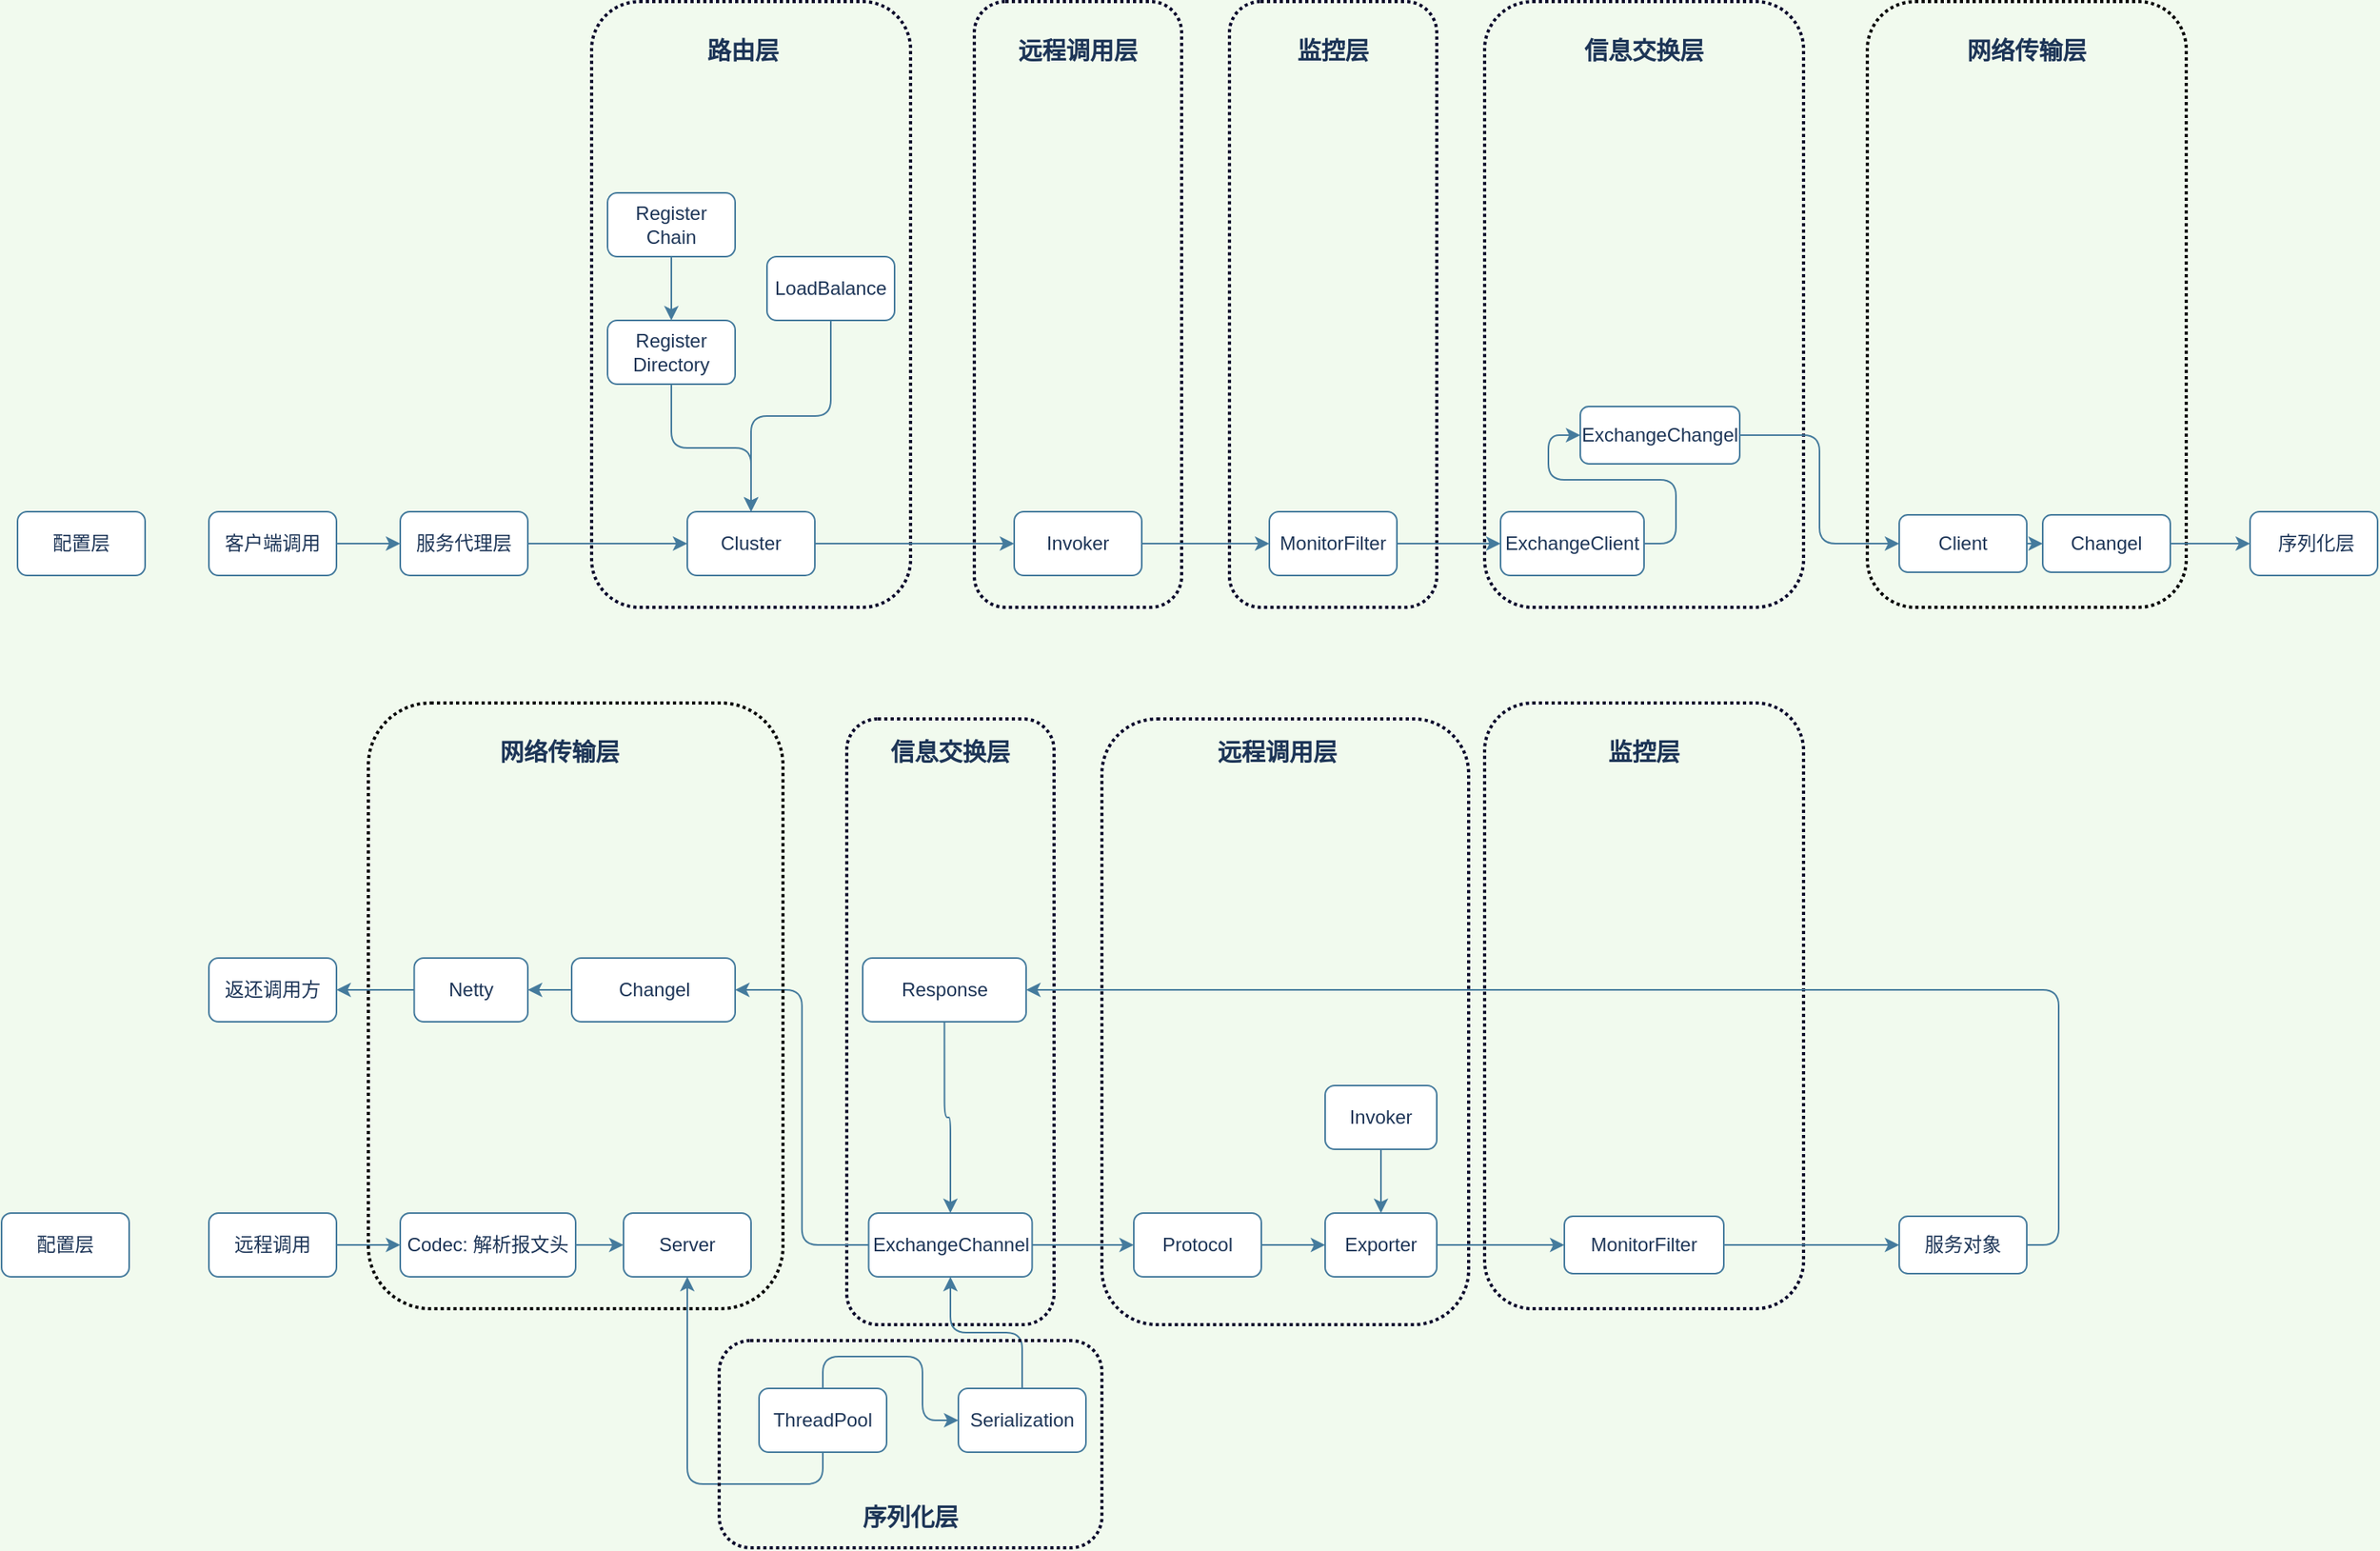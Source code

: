 <mxfile version="14.2.4" type="embed">
    <diagram id="RK1u_0dlbiyMx5l3aT_z" name="Page-1">
        <mxGraphModel dx="1374" dy="790" grid="1" gridSize="10" guides="1" tooltips="1" connect="1" arrows="1" fold="1" page="1" pageScale="1" pageWidth="1169" pageHeight="827" background="#F1FAEE" math="0" shadow="0">
            <root>
                <mxCell id="0"/>
                <mxCell id="1" parent="0"/>
                <mxCell id="3" value="配置层" style="rounded=1;whiteSpace=wrap;html=1;sketch=0;strokeColor=#457B9D;fontColor=#1D3557;fillColor=#FFFFFF;" vertex="1" parent="1">
                    <mxGeometry x="40" y="480" width="80" height="40" as="geometry"/>
                </mxCell>
                <mxCell id="6" value="" style="edgeStyle=orthogonalEdgeStyle;curved=0;rounded=1;sketch=0;orthogonalLoop=1;jettySize=auto;html=1;strokeColor=#457B9D;fillColor=#A8DADC;fontColor=#1D3557;entryX=0;entryY=0.5;entryDx=0;entryDy=0;" edge="1" parent="1" source="4" target="7">
                    <mxGeometry relative="1" as="geometry">
                        <mxPoint x="300" y="500" as="targetPoint"/>
                    </mxGeometry>
                </mxCell>
                <mxCell id="4" value="客户端调用" style="rounded=1;whiteSpace=wrap;html=1;sketch=0;strokeColor=#457B9D;fontColor=#1D3557;fillColor=#FFFFFF;" vertex="1" parent="1">
                    <mxGeometry x="160" y="480" width="80" height="40" as="geometry"/>
                </mxCell>
                <mxCell id="16" value="" style="edgeStyle=orthogonalEdgeStyle;curved=0;rounded=1;sketch=0;orthogonalLoop=1;jettySize=auto;html=1;strokeColor=#457B9D;fillColor=#A8DADC;fontColor=#1D3557;entryX=0;entryY=0.5;entryDx=0;entryDy=0;" edge="1" parent="1" source="7" target="15">
                    <mxGeometry relative="1" as="geometry">
                        <Array as="points"/>
                    </mxGeometry>
                </mxCell>
                <mxCell id="7" value="服务代理层" style="rounded=1;whiteSpace=wrap;html=1;sketch=0;strokeColor=#457B9D;fontColor=#1D3557;fillColor=#FFFFFF;" vertex="1" parent="1">
                    <mxGeometry x="280" y="480" width="80" height="40" as="geometry"/>
                </mxCell>
                <mxCell id="8" value="" style="whiteSpace=wrap;html=1;rounded=1;fillColor=none;sketch=0;strokeColor=#06052A;strokeWidth=2;dashed=1;dashPattern=1 1;" vertex="1" parent="1">
                    <mxGeometry x="400" y="160" width="200" height="380" as="geometry"/>
                </mxCell>
                <mxCell id="10" value="" style="whiteSpace=wrap;html=1;rounded=1;fillColor=none;sketch=0;strokeWidth=2;strokeColor=#06052A;dashed=1;dashPattern=1 1;" vertex="1" parent="1">
                    <mxGeometry x="640" y="160" width="130" height="380" as="geometry"/>
                </mxCell>
                <mxCell id="11" value="" style="whiteSpace=wrap;html=1;rounded=1;fillColor=none;sketch=0;strokeColor=#06052A;strokeWidth=2;dashed=1;dashPattern=1 1;" vertex="1" parent="1">
                    <mxGeometry x="800" y="160" width="130" height="380" as="geometry"/>
                </mxCell>
                <mxCell id="12" value="" style="whiteSpace=wrap;html=1;rounded=1;fillColor=none;sketch=0;strokeColor=#06052A;strokeWidth=2;dashed=1;dashPattern=1 1;" vertex="1" parent="1">
                    <mxGeometry x="960" y="160" width="200" height="380" as="geometry"/>
                </mxCell>
                <mxCell id="13" value="" style="whiteSpace=wrap;html=1;rounded=1;fillColor=none;sketch=0;strokeColor=#000000;strokeWidth=2;dashed=1;dashPattern=1 1;" vertex="1" parent="1">
                    <mxGeometry x="1200" y="160" width="200" height="380" as="geometry"/>
                </mxCell>
                <mxCell id="14" value="&amp;nbsp;序列化层" style="rounded=1;whiteSpace=wrap;html=1;sketch=0;strokeColor=#457B9D;fontColor=#1D3557;fillColor=#FFFFFF;" vertex="1" parent="1">
                    <mxGeometry x="1440" y="480" width="80" height="40" as="geometry"/>
                </mxCell>
                <mxCell id="27" value="" style="edgeStyle=orthogonalEdgeStyle;curved=0;rounded=1;sketch=0;orthogonalLoop=1;jettySize=auto;html=1;strokeColor=#457B9D;fillColor=#A8DADC;fontColor=#1D3557;entryX=0;entryY=0.5;entryDx=0;entryDy=0;" edge="1" parent="1" source="15" target="23">
                    <mxGeometry relative="1" as="geometry"/>
                </mxCell>
                <mxCell id="15" value="Cluster" style="rounded=1;whiteSpace=wrap;html=1;sketch=0;strokeColor=#457B9D;fontColor=#1D3557;fillColor=#FFFFFF;" vertex="1" parent="1">
                    <mxGeometry x="460" y="480" width="80" height="40" as="geometry"/>
                </mxCell>
                <mxCell id="20" style="edgeStyle=orthogonalEdgeStyle;curved=0;rounded=1;sketch=0;orthogonalLoop=1;jettySize=auto;html=1;exitX=0.5;exitY=1;exitDx=0;exitDy=0;entryX=0.5;entryY=0;entryDx=0;entryDy=0;strokeColor=#457B9D;fillColor=#A8DADC;fontColor=#1D3557;" edge="1" parent="1" source="17" target="18">
                    <mxGeometry relative="1" as="geometry"/>
                </mxCell>
                <mxCell id="17" value="Register Chain" style="rounded=1;whiteSpace=wrap;html=1;sketch=0;strokeColor=#457B9D;fontColor=#1D3557;fillColor=#FFFFFF;" vertex="1" parent="1">
                    <mxGeometry x="410" y="280" width="80" height="40" as="geometry"/>
                </mxCell>
                <mxCell id="21" style="edgeStyle=orthogonalEdgeStyle;curved=0;rounded=1;sketch=0;orthogonalLoop=1;jettySize=auto;html=1;exitX=0.5;exitY=1;exitDx=0;exitDy=0;strokeColor=#457B9D;fillColor=#A8DADC;fontColor=#1D3557;" edge="1" parent="1" source="18" target="15">
                    <mxGeometry relative="1" as="geometry"/>
                </mxCell>
                <mxCell id="18" value="Register Directory" style="rounded=1;whiteSpace=wrap;html=1;sketch=0;strokeColor=#457B9D;fontColor=#1D3557;fillColor=#FFFFFF;" vertex="1" parent="1">
                    <mxGeometry x="410" y="360" width="80" height="40" as="geometry"/>
                </mxCell>
                <mxCell id="22" style="edgeStyle=orthogonalEdgeStyle;curved=0;rounded=1;sketch=0;orthogonalLoop=1;jettySize=auto;html=1;strokeColor=#457B9D;fillColor=#A8DADC;fontColor=#1D3557;" edge="1" parent="1" source="19" target="15">
                    <mxGeometry relative="1" as="geometry"/>
                </mxCell>
                <mxCell id="19" value="LoadBalance" style="rounded=1;whiteSpace=wrap;html=1;sketch=0;strokeColor=#457B9D;fontColor=#1D3557;fillColor=#FFFFFF;" vertex="1" parent="1">
                    <mxGeometry x="510" y="320" width="80" height="40" as="geometry"/>
                </mxCell>
                <mxCell id="29" style="edgeStyle=orthogonalEdgeStyle;curved=0;rounded=1;sketch=0;orthogonalLoop=1;jettySize=auto;html=1;exitX=1;exitY=0.5;exitDx=0;exitDy=0;entryX=0;entryY=0.5;entryDx=0;entryDy=0;strokeColor=#457B9D;fillColor=#A8DADC;fontColor=#1D3557;" edge="1" parent="1" source="23" target="28">
                    <mxGeometry relative="1" as="geometry"/>
                </mxCell>
                <mxCell id="23" value="Invoker" style="rounded=1;whiteSpace=wrap;html=1;sketch=0;strokeColor=#457B9D;fontColor=#1D3557;fillColor=#FFFFFF;" vertex="1" parent="1">
                    <mxGeometry x="665" y="480" width="80" height="40" as="geometry"/>
                </mxCell>
                <mxCell id="24" value="&lt;b&gt;&lt;font style=&quot;font-size: 15px&quot;&gt;路由层&lt;/font&gt;&lt;/b&gt;" style="text;html=1;strokeColor=none;fillColor=none;align=center;verticalAlign=middle;whiteSpace=wrap;rounded=0;dashed=1;dashPattern=1 1;sketch=0;fontColor=#1D3557;" vertex="1" parent="1">
                    <mxGeometry x="470" y="180" width="50" height="20" as="geometry"/>
                </mxCell>
                <mxCell id="25" value="&lt;b&gt;&lt;font style=&quot;font-size: 15px&quot;&gt;远程调用层&lt;/font&gt;&lt;/b&gt;" style="text;html=1;strokeColor=none;fillColor=none;align=center;verticalAlign=middle;whiteSpace=wrap;rounded=0;dashed=1;dashPattern=1 1;sketch=0;fontColor=#1D3557;" vertex="1" parent="1">
                    <mxGeometry x="665" y="180" width="80" height="20" as="geometry"/>
                </mxCell>
                <mxCell id="26" value="&lt;b&gt;&lt;font style=&quot;font-size: 15px&quot;&gt;监控层&lt;/font&gt;&lt;/b&gt;" style="text;html=1;strokeColor=none;fillColor=none;align=center;verticalAlign=middle;whiteSpace=wrap;rounded=0;dashed=1;dashPattern=1 1;sketch=0;fontColor=#1D3557;" vertex="1" parent="1">
                    <mxGeometry x="825" y="180" width="80" height="20" as="geometry"/>
                </mxCell>
                <mxCell id="32" style="edgeStyle=orthogonalEdgeStyle;curved=0;rounded=1;sketch=0;orthogonalLoop=1;jettySize=auto;html=1;exitX=1;exitY=0.5;exitDx=0;exitDy=0;entryX=0;entryY=0.5;entryDx=0;entryDy=0;strokeColor=#457B9D;fillColor=#A8DADC;fontColor=#1D3557;" edge="1" parent="1" source="28" target="31">
                    <mxGeometry relative="1" as="geometry"/>
                </mxCell>
                <mxCell id="28" value="MonitorFilter" style="rounded=1;whiteSpace=wrap;html=1;sketch=0;strokeColor=#457B9D;fontColor=#1D3557;fillColor=#FFFFFF;" vertex="1" parent="1">
                    <mxGeometry x="825" y="480" width="80" height="40" as="geometry"/>
                </mxCell>
                <mxCell id="30" value="&lt;span style=&quot;font-size: 15px&quot;&gt;&lt;b&gt;信息交换层&lt;/b&gt;&lt;/span&gt;" style="text;html=1;strokeColor=none;fillColor=none;align=center;verticalAlign=middle;whiteSpace=wrap;rounded=0;dashed=1;dashPattern=1 1;sketch=0;fontColor=#1D3557;" vertex="1" parent="1">
                    <mxGeometry x="1020" y="180" width="80" height="20" as="geometry"/>
                </mxCell>
                <mxCell id="35" style="edgeStyle=orthogonalEdgeStyle;curved=0;rounded=1;sketch=0;orthogonalLoop=1;jettySize=auto;html=1;exitX=1;exitY=0.5;exitDx=0;exitDy=0;strokeColor=#457B9D;fillColor=#A8DADC;fontColor=#1D3557;entryX=0;entryY=0.5;entryDx=0;entryDy=0;" edge="1" parent="1" source="31" target="33">
                    <mxGeometry relative="1" as="geometry"/>
                </mxCell>
                <mxCell id="31" value="ExchangeClient" style="rounded=1;whiteSpace=wrap;html=1;sketch=0;strokeColor=#457B9D;fontColor=#1D3557;fillColor=#FFFFFF;" vertex="1" parent="1">
                    <mxGeometry x="970" y="480" width="90" height="40" as="geometry"/>
                </mxCell>
                <mxCell id="38" style="edgeStyle=orthogonalEdgeStyle;curved=0;rounded=1;sketch=0;orthogonalLoop=1;jettySize=auto;html=1;exitX=1;exitY=0.5;exitDx=0;exitDy=0;entryX=0;entryY=0.5;entryDx=0;entryDy=0;strokeColor=#457B9D;fillColor=#A8DADC;fontColor=#1D3557;" edge="1" parent="1" source="33" target="37">
                    <mxGeometry relative="1" as="geometry"/>
                </mxCell>
                <mxCell id="33" value="ExchangeChangel" style="rounded=1;whiteSpace=wrap;html=1;sketch=0;strokeColor=#457B9D;fontColor=#1D3557;fillColor=#FFFFFF;" vertex="1" parent="1">
                    <mxGeometry x="1020" y="414" width="100" height="36" as="geometry"/>
                </mxCell>
                <mxCell id="36" value="&lt;span style=&quot;font-size: 15px&quot;&gt;&lt;b&gt;网络传输层&lt;/b&gt;&lt;/span&gt;" style="text;html=1;strokeColor=none;fillColor=none;align=center;verticalAlign=middle;whiteSpace=wrap;rounded=0;dashed=1;dashPattern=1 1;sketch=0;fontColor=#1D3557;" vertex="1" parent="1">
                    <mxGeometry x="1260" y="180" width="80" height="20" as="geometry"/>
                </mxCell>
                <mxCell id="40" style="edgeStyle=orthogonalEdgeStyle;curved=0;rounded=1;sketch=0;orthogonalLoop=1;jettySize=auto;html=1;exitX=1;exitY=0.5;exitDx=0;exitDy=0;entryX=0;entryY=0.5;entryDx=0;entryDy=0;strokeColor=#457B9D;fillColor=#A8DADC;fontColor=#1D3557;" edge="1" parent="1" source="37" target="39">
                    <mxGeometry relative="1" as="geometry"/>
                </mxCell>
                <mxCell id="37" value="Client" style="rounded=1;whiteSpace=wrap;html=1;sketch=0;strokeColor=#457B9D;fontColor=#1D3557;fillColor=#FFFFFF;" vertex="1" parent="1">
                    <mxGeometry x="1220" y="482" width="80" height="36" as="geometry"/>
                </mxCell>
                <mxCell id="41" style="edgeStyle=orthogonalEdgeStyle;curved=0;rounded=1;sketch=0;orthogonalLoop=1;jettySize=auto;html=1;exitX=1;exitY=0.5;exitDx=0;exitDy=0;entryX=0;entryY=0.5;entryDx=0;entryDy=0;strokeColor=#457B9D;fillColor=#A8DADC;fontColor=#1D3557;" edge="1" parent="1" source="39" target="14">
                    <mxGeometry relative="1" as="geometry"/>
                </mxCell>
                <mxCell id="39" value="Changel" style="rounded=1;whiteSpace=wrap;html=1;sketch=0;strokeColor=#457B9D;fontColor=#1D3557;fillColor=#FFFFFF;" vertex="1" parent="1">
                    <mxGeometry x="1310" y="482" width="80" height="36" as="geometry"/>
                </mxCell>
                <mxCell id="79" style="edgeStyle=orthogonalEdgeStyle;curved=0;rounded=1;sketch=0;orthogonalLoop=1;jettySize=auto;html=1;exitX=1;exitY=0.5;exitDx=0;exitDy=0;strokeColor=#457B9D;fillColor=#A8DADC;fontColor=#1D3557;" edge="1" parent="1" source="43" target="45">
                    <mxGeometry relative="1" as="geometry"/>
                </mxCell>
                <mxCell id="43" value="远程调用" style="rounded=1;whiteSpace=wrap;html=1;sketch=0;strokeColor=#457B9D;fontColor=#1D3557;fillColor=#FFFFFF;" vertex="1" parent="1">
                    <mxGeometry x="160" y="920" width="80" height="40" as="geometry"/>
                </mxCell>
                <mxCell id="44" value="" style="edgeStyle=orthogonalEdgeStyle;curved=0;rounded=1;sketch=0;orthogonalLoop=1;jettySize=auto;html=1;strokeColor=#457B9D;fillColor=#A8DADC;fontColor=#1D3557;entryX=0;entryY=0.5;entryDx=0;entryDy=0;" edge="1" parent="1" source="45" target="53">
                    <mxGeometry relative="1" as="geometry">
                        <Array as="points"/>
                    </mxGeometry>
                </mxCell>
                <mxCell id="45" value="Codec: 解析报文头" style="rounded=1;whiteSpace=wrap;html=1;sketch=0;strokeColor=#457B9D;fontColor=#1D3557;fillColor=#FFFFFF;" vertex="1" parent="1">
                    <mxGeometry x="280" y="920" width="110" height="40" as="geometry"/>
                </mxCell>
                <mxCell id="47" value="" style="whiteSpace=wrap;html=1;rounded=1;fillColor=none;sketch=0;strokeWidth=2;strokeColor=#06052A;dashed=1;dashPattern=1 1;" vertex="1" parent="1">
                    <mxGeometry x="560" y="610" width="130" height="380" as="geometry"/>
                </mxCell>
                <mxCell id="48" value="" style="whiteSpace=wrap;html=1;rounded=1;fillColor=none;sketch=0;strokeColor=#06052A;strokeWidth=2;dashed=1;dashPattern=1 1;" vertex="1" parent="1">
                    <mxGeometry x="720" y="610" width="230" height="380" as="geometry"/>
                </mxCell>
                <mxCell id="49" value="" style="whiteSpace=wrap;html=1;rounded=1;fillColor=none;sketch=0;strokeColor=#06052A;strokeWidth=2;dashed=1;dashPattern=1 1;" vertex="1" parent="1">
                    <mxGeometry x="960" y="600" width="200" height="380" as="geometry"/>
                </mxCell>
                <mxCell id="53" value="Server" style="rounded=1;whiteSpace=wrap;html=1;sketch=0;strokeColor=#457B9D;fontColor=#1D3557;fillColor=#FFFFFF;" vertex="1" parent="1">
                    <mxGeometry x="420" y="920" width="80" height="40" as="geometry"/>
                </mxCell>
                <mxCell id="84" style="edgeStyle=orthogonalEdgeStyle;curved=0;rounded=1;sketch=0;orthogonalLoop=1;jettySize=auto;html=1;exitX=0.5;exitY=0;exitDx=0;exitDy=0;entryX=0.5;entryY=1;entryDx=0;entryDy=0;strokeColor=#457B9D;fillColor=#A8DADC;fontColor=#1D3557;" edge="1" parent="1" source="55" target="61">
                    <mxGeometry relative="1" as="geometry"/>
                </mxCell>
                <mxCell id="55" value="Serialization" style="rounded=1;whiteSpace=wrap;html=1;sketch=0;strokeColor=#457B9D;fontColor=#1D3557;fillColor=#FFFFFF;" vertex="1" parent="1">
                    <mxGeometry x="630" y="1030" width="80" height="40" as="geometry"/>
                </mxCell>
                <mxCell id="56" style="edgeStyle=orthogonalEdgeStyle;curved=0;rounded=1;sketch=0;orthogonalLoop=1;jettySize=auto;html=1;exitX=0.5;exitY=1;exitDx=0;exitDy=0;strokeColor=#457B9D;fillColor=#A8DADC;fontColor=#1D3557;" edge="1" parent="1" source="57" target="53">
                    <mxGeometry relative="1" as="geometry"/>
                </mxCell>
                <mxCell id="83" style="edgeStyle=orthogonalEdgeStyle;curved=0;rounded=1;sketch=0;orthogonalLoop=1;jettySize=auto;html=1;exitX=0.5;exitY=0;exitDx=0;exitDy=0;strokeColor=#457B9D;fillColor=#A8DADC;fontColor=#1D3557;" edge="1" parent="1" source="57" target="55">
                    <mxGeometry relative="1" as="geometry"/>
                </mxCell>
                <mxCell id="57" value="ThreadPool" style="rounded=1;whiteSpace=wrap;html=1;sketch=0;strokeColor=#457B9D;fontColor=#1D3557;fillColor=#FFFFFF;" vertex="1" parent="1">
                    <mxGeometry x="505" y="1030" width="80" height="40" as="geometry"/>
                </mxCell>
                <mxCell id="60" style="edgeStyle=orthogonalEdgeStyle;curved=0;rounded=1;sketch=0;orthogonalLoop=1;jettySize=auto;html=1;exitX=1;exitY=0.5;exitDx=0;exitDy=0;entryX=0;entryY=0.5;entryDx=0;entryDy=0;strokeColor=#457B9D;fillColor=#A8DADC;fontColor=#1D3557;" edge="1" parent="1" source="61" target="66">
                    <mxGeometry relative="1" as="geometry"/>
                </mxCell>
                <mxCell id="94" style="edgeStyle=orthogonalEdgeStyle;curved=0;rounded=1;sketch=0;orthogonalLoop=1;jettySize=auto;html=1;exitX=0;exitY=0.5;exitDx=0;exitDy=0;entryX=1;entryY=0.5;entryDx=0;entryDy=0;strokeColor=#457B9D;fillColor=#A8DADC;fontColor=#1D3557;" edge="1" parent="1" source="61" target="93">
                    <mxGeometry relative="1" as="geometry"/>
                </mxCell>
                <mxCell id="61" value="ExchangeChannel" style="rounded=1;whiteSpace=wrap;html=1;sketch=0;strokeColor=#457B9D;fontColor=#1D3557;fillColor=#FFFFFF;" vertex="1" parent="1">
                    <mxGeometry x="573.75" y="920" width="102.5" height="40" as="geometry"/>
                </mxCell>
                <mxCell id="63" value="&lt;span style=&quot;font-size: 15px&quot;&gt;&lt;b&gt;信息交换层&lt;/b&gt;&lt;/span&gt;" style="text;html=1;strokeColor=none;fillColor=none;align=center;verticalAlign=middle;whiteSpace=wrap;rounded=0;dashed=1;dashPattern=1 1;sketch=0;fontColor=#1D3557;" vertex="1" parent="1">
                    <mxGeometry x="585" y="620" width="80" height="20" as="geometry"/>
                </mxCell>
                <mxCell id="64" value="&lt;b&gt;&lt;font style=&quot;font-size: 15px&quot;&gt;远程调用层&lt;/font&gt;&lt;/b&gt;" style="text;html=1;strokeColor=none;fillColor=none;align=center;verticalAlign=middle;whiteSpace=wrap;rounded=0;dashed=1;dashPattern=1 1;sketch=0;fontColor=#1D3557;" vertex="1" parent="1">
                    <mxGeometry x="790" y="620" width="80" height="20" as="geometry"/>
                </mxCell>
                <mxCell id="65" style="edgeStyle=orthogonalEdgeStyle;curved=0;rounded=1;sketch=0;orthogonalLoop=1;jettySize=auto;html=1;exitX=1;exitY=0.5;exitDx=0;exitDy=0;entryX=0;entryY=0.5;entryDx=0;entryDy=0;strokeColor=#457B9D;fillColor=#A8DADC;fontColor=#1D3557;" edge="1" parent="1" source="66" target="69">
                    <mxGeometry relative="1" as="geometry"/>
                </mxCell>
                <mxCell id="66" value="Protocol" style="rounded=1;whiteSpace=wrap;html=1;sketch=0;strokeColor=#457B9D;fontColor=#1D3557;fillColor=#FFFFFF;" vertex="1" parent="1">
                    <mxGeometry x="740" y="920" width="80" height="40" as="geometry"/>
                </mxCell>
                <mxCell id="67" value="&lt;span style=&quot;font-size: 15px&quot;&gt;&lt;b&gt;监控层&lt;/b&gt;&lt;/span&gt;" style="text;html=1;strokeColor=none;fillColor=none;align=center;verticalAlign=middle;whiteSpace=wrap;rounded=0;dashed=1;dashPattern=1 1;sketch=0;fontColor=#1D3557;" vertex="1" parent="1">
                    <mxGeometry x="1020" y="620" width="80" height="20" as="geometry"/>
                </mxCell>
                <mxCell id="68" style="edgeStyle=orthogonalEdgeStyle;curved=0;rounded=1;sketch=0;orthogonalLoop=1;jettySize=auto;html=1;exitX=1;exitY=0.5;exitDx=0;exitDy=0;strokeColor=#457B9D;fillColor=#A8DADC;fontColor=#1D3557;entryX=0;entryY=0.5;entryDx=0;entryDy=0;" edge="1" parent="1" source="69" target="71">
                    <mxGeometry relative="1" as="geometry"/>
                </mxCell>
                <mxCell id="69" value="Exporter" style="rounded=1;whiteSpace=wrap;html=1;sketch=0;strokeColor=#457B9D;fontColor=#1D3557;fillColor=#FFFFFF;" vertex="1" parent="1">
                    <mxGeometry x="860" y="920" width="70" height="40" as="geometry"/>
                </mxCell>
                <mxCell id="70" style="edgeStyle=orthogonalEdgeStyle;curved=0;rounded=1;sketch=0;orthogonalLoop=1;jettySize=auto;html=1;exitX=1;exitY=0.5;exitDx=0;exitDy=0;entryX=0;entryY=0.5;entryDx=0;entryDy=0;strokeColor=#457B9D;fillColor=#A8DADC;fontColor=#1D3557;" edge="1" parent="1" source="71" target="74">
                    <mxGeometry relative="1" as="geometry"/>
                </mxCell>
                <mxCell id="71" value="MonitorFilter" style="rounded=1;whiteSpace=wrap;html=1;sketch=0;strokeColor=#457B9D;fontColor=#1D3557;fillColor=#FFFFFF;" vertex="1" parent="1">
                    <mxGeometry x="1010" y="922" width="100" height="36" as="geometry"/>
                </mxCell>
                <mxCell id="72" value="&lt;span style=&quot;font-size: 15px&quot;&gt;&lt;b&gt;网络传输层&lt;/b&gt;&lt;/span&gt;" style="text;html=1;strokeColor=none;fillColor=none;align=center;verticalAlign=middle;whiteSpace=wrap;rounded=0;dashed=1;dashPattern=1 1;sketch=0;fontColor=#1D3557;" vertex="1" parent="1">
                    <mxGeometry x="340" y="620" width="80" height="20" as="geometry"/>
                </mxCell>
                <mxCell id="90" style="edgeStyle=orthogonalEdgeStyle;curved=0;rounded=1;sketch=0;orthogonalLoop=1;jettySize=auto;html=1;exitX=1;exitY=0.5;exitDx=0;exitDy=0;entryX=1;entryY=0.5;entryDx=0;entryDy=0;strokeColor=#457B9D;fillColor=#A8DADC;fontColor=#1D3557;" edge="1" parent="1" source="74" target="91">
                    <mxGeometry relative="1" as="geometry"/>
                </mxCell>
                <mxCell id="74" value="服务对象" style="rounded=1;whiteSpace=wrap;html=1;sketch=0;strokeColor=#457B9D;fontColor=#1D3557;fillColor=#FFFFFF;" vertex="1" parent="1">
                    <mxGeometry x="1220" y="922" width="80" height="36" as="geometry"/>
                </mxCell>
                <mxCell id="77" value="配置层" style="rounded=1;whiteSpace=wrap;html=1;sketch=0;strokeColor=#457B9D;fontColor=#1D3557;fillColor=#FFFFFF;" vertex="1" parent="1">
                    <mxGeometry x="30" y="920" width="80" height="40" as="geometry"/>
                </mxCell>
                <mxCell id="80" value="" style="whiteSpace=wrap;html=1;rounded=1;fillColor=none;sketch=0;strokeColor=#000000;strokeWidth=2;dashed=1;dashPattern=1 1;" vertex="1" parent="1">
                    <mxGeometry x="260" y="600" width="260" height="380" as="geometry"/>
                </mxCell>
                <mxCell id="81" value="" style="whiteSpace=wrap;html=1;rounded=1;fillColor=none;sketch=0;strokeColor=#06052A;strokeWidth=2;dashed=1;dashPattern=1 1;" vertex="1" parent="1">
                    <mxGeometry x="480" y="1000" width="240" height="130" as="geometry"/>
                </mxCell>
                <mxCell id="82" value="&lt;span style=&quot;font-size: 15px&quot;&gt;&lt;b&gt;序列化层&lt;/b&gt;&lt;/span&gt;" style="text;html=1;strokeColor=none;fillColor=none;align=center;verticalAlign=middle;whiteSpace=wrap;rounded=0;dashed=1;dashPattern=1 1;sketch=0;fontColor=#1D3557;" vertex="1" parent="1">
                    <mxGeometry x="560" y="1100" width="80" height="20" as="geometry"/>
                </mxCell>
                <mxCell id="88" style="edgeStyle=orthogonalEdgeStyle;curved=0;rounded=1;sketch=0;orthogonalLoop=1;jettySize=auto;html=1;exitX=0.5;exitY=1;exitDx=0;exitDy=0;strokeColor=#457B9D;fillColor=#A8DADC;fontColor=#1D3557;" edge="1" parent="1" source="87" target="69">
                    <mxGeometry relative="1" as="geometry"/>
                </mxCell>
                <mxCell id="87" value="Invoker" style="rounded=1;whiteSpace=wrap;html=1;sketch=0;strokeColor=#457B9D;fontColor=#1D3557;fillColor=#FFFFFF;" vertex="1" parent="1">
                    <mxGeometry x="860" y="840" width="70" height="40" as="geometry"/>
                </mxCell>
                <mxCell id="92" style="edgeStyle=orthogonalEdgeStyle;curved=0;rounded=1;sketch=0;orthogonalLoop=1;jettySize=auto;html=1;exitX=0.5;exitY=1;exitDx=0;exitDy=0;entryX=0.5;entryY=0;entryDx=0;entryDy=0;strokeColor=#457B9D;fillColor=#A8DADC;fontColor=#1D3557;" edge="1" parent="1" source="91" target="61">
                    <mxGeometry relative="1" as="geometry"/>
                </mxCell>
                <mxCell id="91" value="Response" style="rounded=1;whiteSpace=wrap;html=1;sketch=0;strokeColor=#457B9D;fontColor=#1D3557;fillColor=#FFFFFF;" vertex="1" parent="1">
                    <mxGeometry x="570" y="760" width="102.5" height="40" as="geometry"/>
                </mxCell>
                <mxCell id="96" style="edgeStyle=orthogonalEdgeStyle;curved=0;rounded=1;sketch=0;orthogonalLoop=1;jettySize=auto;html=1;exitX=0;exitY=0.5;exitDx=0;exitDy=0;strokeColor=#457B9D;fillColor=#A8DADC;fontColor=#1D3557;" edge="1" parent="1" source="93" target="95">
                    <mxGeometry relative="1" as="geometry"/>
                </mxCell>
                <mxCell id="93" value="Changel" style="rounded=1;whiteSpace=wrap;html=1;sketch=0;strokeColor=#457B9D;fontColor=#1D3557;fillColor=#FFFFFF;" vertex="1" parent="1">
                    <mxGeometry x="387.5" y="760" width="102.5" height="40" as="geometry"/>
                </mxCell>
                <mxCell id="98" style="edgeStyle=orthogonalEdgeStyle;curved=0;rounded=1;sketch=0;orthogonalLoop=1;jettySize=auto;html=1;exitX=0;exitY=0.5;exitDx=0;exitDy=0;entryX=1;entryY=0.5;entryDx=0;entryDy=0;strokeColor=#457B9D;fillColor=#A8DADC;fontColor=#1D3557;" edge="1" parent="1" source="95" target="97">
                    <mxGeometry relative="1" as="geometry"/>
                </mxCell>
                <mxCell id="95" value="Netty" style="rounded=1;whiteSpace=wrap;html=1;sketch=0;strokeColor=#457B9D;fontColor=#1D3557;fillColor=#FFFFFF;" vertex="1" parent="1">
                    <mxGeometry x="288.75" y="760" width="71.25" height="40" as="geometry"/>
                </mxCell>
                <mxCell id="97" value="返还调用方" style="rounded=1;whiteSpace=wrap;html=1;sketch=0;strokeColor=#457B9D;fontColor=#1D3557;fillColor=#FFFFFF;" vertex="1" parent="1">
                    <mxGeometry x="160" y="760" width="80" height="40" as="geometry"/>
                </mxCell>
            </root>
        </mxGraphModel>
    </diagram>
</mxfile>